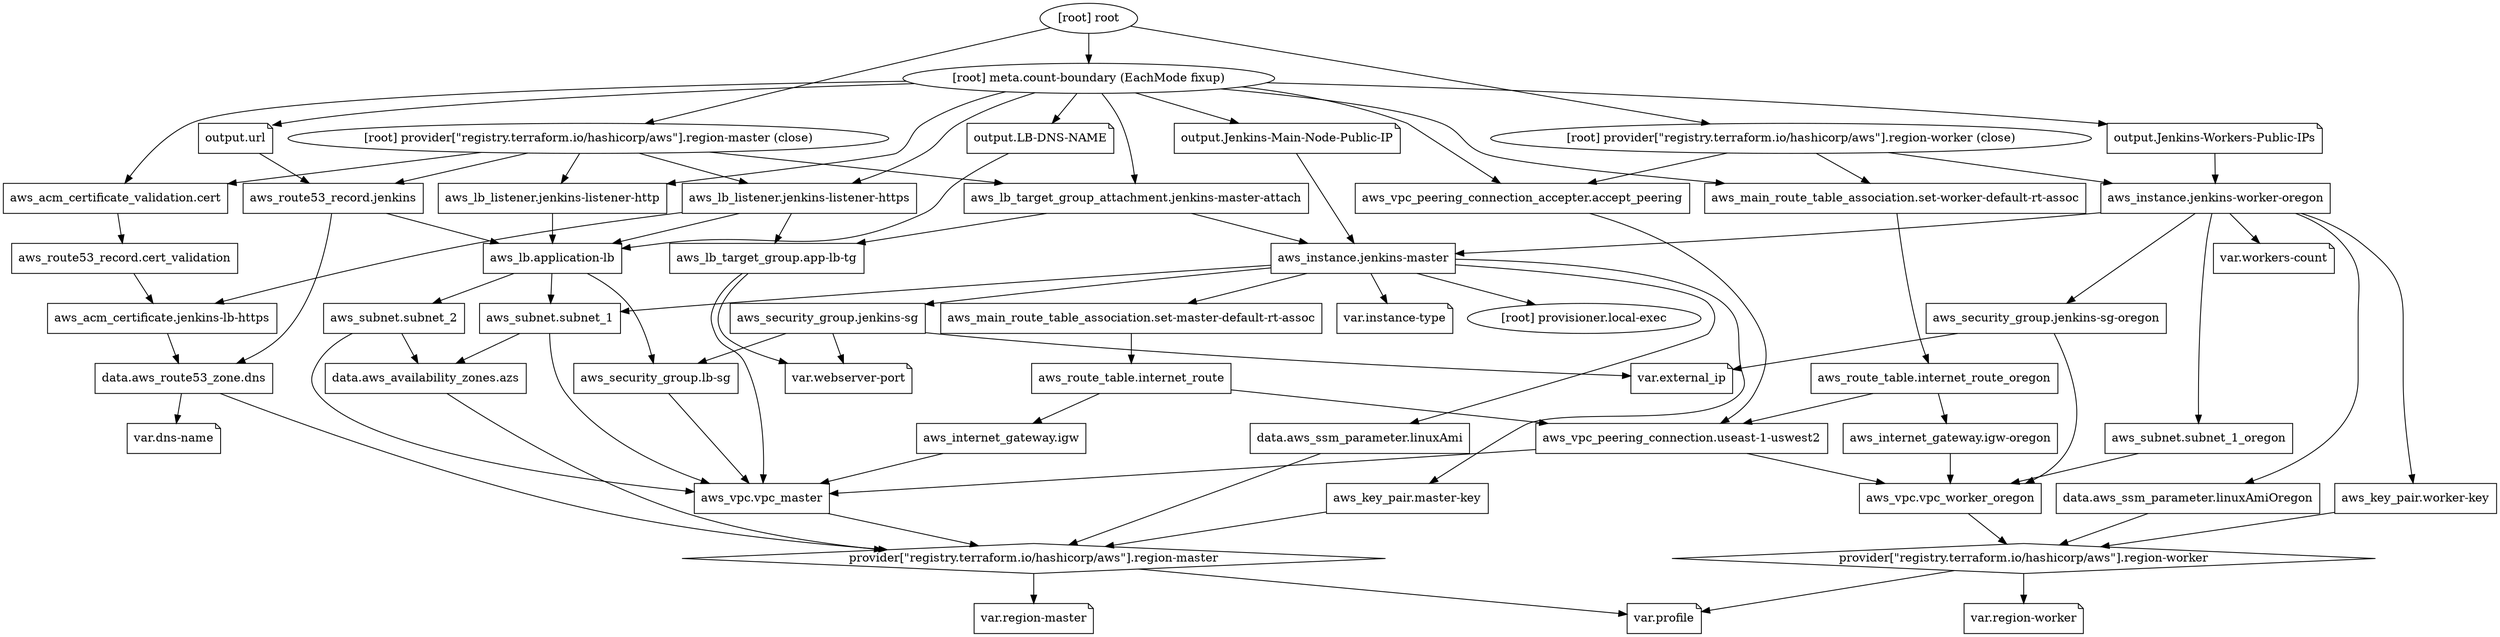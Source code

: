 digraph {
	compound = "true"
	newrank = "true"
	subgraph "root" {
		"[root] aws_acm_certificate.jenkins-lb-https (expand)" [label = "aws_acm_certificate.jenkins-lb-https", shape = "box"]
		"[root] aws_acm_certificate_validation.cert (expand)" [label = "aws_acm_certificate_validation.cert", shape = "box"]
		"[root] aws_instance.jenkins-master (expand)" [label = "aws_instance.jenkins-master", shape = "box"]
		"[root] aws_instance.jenkins-worker-oregon (expand)" [label = "aws_instance.jenkins-worker-oregon", shape = "box"]
		"[root] aws_internet_gateway.igw (expand)" [label = "aws_internet_gateway.igw", shape = "box"]
		"[root] aws_internet_gateway.igw-oregon (expand)" [label = "aws_internet_gateway.igw-oregon", shape = "box"]
		"[root] aws_key_pair.master-key (expand)" [label = "aws_key_pair.master-key", shape = "box"]
		"[root] aws_key_pair.worker-key (expand)" [label = "aws_key_pair.worker-key", shape = "box"]
		"[root] aws_lb.application-lb (expand)" [label = "aws_lb.application-lb", shape = "box"]
		"[root] aws_lb_listener.jenkins-listener-http (expand)" [label = "aws_lb_listener.jenkins-listener-http", shape = "box"]
		"[root] aws_lb_listener.jenkins-listener-https (expand)" [label = "aws_lb_listener.jenkins-listener-https", shape = "box"]
		"[root] aws_lb_target_group.app-lb-tg (expand)" [label = "aws_lb_target_group.app-lb-tg", shape = "box"]
		"[root] aws_lb_target_group_attachment.jenkins-master-attach (expand)" [label = "aws_lb_target_group_attachment.jenkins-master-attach", shape = "box"]
		"[root] aws_main_route_table_association.set-master-default-rt-assoc (expand)" [label = "aws_main_route_table_association.set-master-default-rt-assoc", shape = "box"]
		"[root] aws_main_route_table_association.set-worker-default-rt-assoc (expand)" [label = "aws_main_route_table_association.set-worker-default-rt-assoc", shape = "box"]
		"[root] aws_route53_record.cert_validation (expand)" [label = "aws_route53_record.cert_validation", shape = "box"]
		"[root] aws_route53_record.jenkins (expand)" [label = "aws_route53_record.jenkins", shape = "box"]
		"[root] aws_route_table.internet_route (expand)" [label = "aws_route_table.internet_route", shape = "box"]
		"[root] aws_route_table.internet_route_oregon (expand)" [label = "aws_route_table.internet_route_oregon", shape = "box"]
		"[root] aws_security_group.jenkins-sg (expand)" [label = "aws_security_group.jenkins-sg", shape = "box"]
		"[root] aws_security_group.jenkins-sg-oregon (expand)" [label = "aws_security_group.jenkins-sg-oregon", shape = "box"]
		"[root] aws_security_group.lb-sg (expand)" [label = "aws_security_group.lb-sg", shape = "box"]
		"[root] aws_subnet.subnet_1 (expand)" [label = "aws_subnet.subnet_1", shape = "box"]
		"[root] aws_subnet.subnet_1_oregon (expand)" [label = "aws_subnet.subnet_1_oregon", shape = "box"]
		"[root] aws_subnet.subnet_2 (expand)" [label = "aws_subnet.subnet_2", shape = "box"]
		"[root] aws_vpc.vpc_master (expand)" [label = "aws_vpc.vpc_master", shape = "box"]
		"[root] aws_vpc.vpc_worker_oregon (expand)" [label = "aws_vpc.vpc_worker_oregon", shape = "box"]
		"[root] aws_vpc_peering_connection.useast-1-uswest2 (expand)" [label = "aws_vpc_peering_connection.useast-1-uswest2", shape = "box"]
		"[root] aws_vpc_peering_connection_accepter.accept_peering (expand)" [label = "aws_vpc_peering_connection_accepter.accept_peering", shape = "box"]
		"[root] data.aws_availability_zones.azs (expand)" [label = "data.aws_availability_zones.azs", shape = "box"]
		"[root] data.aws_route53_zone.dns (expand)" [label = "data.aws_route53_zone.dns", shape = "box"]
		"[root] data.aws_ssm_parameter.linuxAmi (expand)" [label = "data.aws_ssm_parameter.linuxAmi", shape = "box"]
		"[root] data.aws_ssm_parameter.linuxAmiOregon (expand)" [label = "data.aws_ssm_parameter.linuxAmiOregon", shape = "box"]
		"[root] output.Jenkins-Main-Node-Public-IP" [label = "output.Jenkins-Main-Node-Public-IP", shape = "note"]
		"[root] output.Jenkins-Workers-Public-IPs" [label = "output.Jenkins-Workers-Public-IPs", shape = "note"]
		"[root] output.LB-DNS-NAME" [label = "output.LB-DNS-NAME", shape = "note"]
		"[root] output.url" [label = "output.url", shape = "note"]
		"[root] provider[\"registry.terraform.io/hashicorp/aws\"].region-master" [label = "provider[\"registry.terraform.io/hashicorp/aws\"].region-master", shape = "diamond"]
		"[root] provider[\"registry.terraform.io/hashicorp/aws\"].region-worker" [label = "provider[\"registry.terraform.io/hashicorp/aws\"].region-worker", shape = "diamond"]
		"[root] var.dns-name" [label = "var.dns-name", shape = "note"]
		"[root] var.external_ip" [label = "var.external_ip", shape = "note"]
		"[root] var.instance-type" [label = "var.instance-type", shape = "note"]
		"[root] var.profile" [label = "var.profile", shape = "note"]
		"[root] var.region-master" [label = "var.region-master", shape = "note"]
		"[root] var.region-worker" [label = "var.region-worker", shape = "note"]
		"[root] var.webserver-port" [label = "var.webserver-port", shape = "note"]
		"[root] var.workers-count" [label = "var.workers-count", shape = "note"]
		"[root] aws_acm_certificate.jenkins-lb-https (expand)" -> "[root] data.aws_route53_zone.dns (expand)"
		"[root] aws_acm_certificate_validation.cert (expand)" -> "[root] aws_route53_record.cert_validation (expand)"
		"[root] aws_instance.jenkins-master (expand)" -> "[root] aws_key_pair.master-key (expand)"
		"[root] aws_instance.jenkins-master (expand)" -> "[root] aws_main_route_table_association.set-master-default-rt-assoc (expand)"
		"[root] aws_instance.jenkins-master (expand)" -> "[root] aws_security_group.jenkins-sg (expand)"
		"[root] aws_instance.jenkins-master (expand)" -> "[root] aws_subnet.subnet_1 (expand)"
		"[root] aws_instance.jenkins-master (expand)" -> "[root] data.aws_ssm_parameter.linuxAmi (expand)"
		"[root] aws_instance.jenkins-master (expand)" -> "[root] provisioner.local-exec"
		"[root] aws_instance.jenkins-master (expand)" -> "[root] var.instance-type"
		"[root] aws_instance.jenkins-worker-oregon (expand)" -> "[root] aws_instance.jenkins-master (expand)"
		"[root] aws_instance.jenkins-worker-oregon (expand)" -> "[root] aws_key_pair.worker-key (expand)"
		"[root] aws_instance.jenkins-worker-oregon (expand)" -> "[root] aws_security_group.jenkins-sg-oregon (expand)"
		"[root] aws_instance.jenkins-worker-oregon (expand)" -> "[root] aws_subnet.subnet_1_oregon (expand)"
		"[root] aws_instance.jenkins-worker-oregon (expand)" -> "[root] data.aws_ssm_parameter.linuxAmiOregon (expand)"
		"[root] aws_instance.jenkins-worker-oregon (expand)" -> "[root] var.workers-count"
		"[root] aws_internet_gateway.igw (expand)" -> "[root] aws_vpc.vpc_master (expand)"
		"[root] aws_internet_gateway.igw-oregon (expand)" -> "[root] aws_vpc.vpc_worker_oregon (expand)"
		"[root] aws_key_pair.master-key (expand)" -> "[root] provider[\"registry.terraform.io/hashicorp/aws\"].region-master"
		"[root] aws_key_pair.worker-key (expand)" -> "[root] provider[\"registry.terraform.io/hashicorp/aws\"].region-worker"
		"[root] aws_lb.application-lb (expand)" -> "[root] aws_security_group.lb-sg (expand)"
		"[root] aws_lb.application-lb (expand)" -> "[root] aws_subnet.subnet_1 (expand)"
		"[root] aws_lb.application-lb (expand)" -> "[root] aws_subnet.subnet_2 (expand)"
		"[root] aws_lb_listener.jenkins-listener-http (expand)" -> "[root] aws_lb.application-lb (expand)"
		"[root] aws_lb_listener.jenkins-listener-https (expand)" -> "[root] aws_acm_certificate.jenkins-lb-https (expand)"
		"[root] aws_lb_listener.jenkins-listener-https (expand)" -> "[root] aws_lb.application-lb (expand)"
		"[root] aws_lb_listener.jenkins-listener-https (expand)" -> "[root] aws_lb_target_group.app-lb-tg (expand)"
		"[root] aws_lb_target_group.app-lb-tg (expand)" -> "[root] aws_vpc.vpc_master (expand)"
		"[root] aws_lb_target_group.app-lb-tg (expand)" -> "[root] var.webserver-port"
		"[root] aws_lb_target_group_attachment.jenkins-master-attach (expand)" -> "[root] aws_instance.jenkins-master (expand)"
		"[root] aws_lb_target_group_attachment.jenkins-master-attach (expand)" -> "[root] aws_lb_target_group.app-lb-tg (expand)"
		"[root] aws_main_route_table_association.set-master-default-rt-assoc (expand)" -> "[root] aws_route_table.internet_route (expand)"
		"[root] aws_main_route_table_association.set-worker-default-rt-assoc (expand)" -> "[root] aws_route_table.internet_route_oregon (expand)"
		"[root] aws_route53_record.cert_validation (expand)" -> "[root] aws_acm_certificate.jenkins-lb-https (expand)"
		"[root] aws_route53_record.jenkins (expand)" -> "[root] aws_lb.application-lb (expand)"
		"[root] aws_route53_record.jenkins (expand)" -> "[root] data.aws_route53_zone.dns (expand)"
		"[root] aws_route_table.internet_route (expand)" -> "[root] aws_internet_gateway.igw (expand)"
		"[root] aws_route_table.internet_route (expand)" -> "[root] aws_vpc_peering_connection.useast-1-uswest2 (expand)"
		"[root] aws_route_table.internet_route_oregon (expand)" -> "[root] aws_internet_gateway.igw-oregon (expand)"
		"[root] aws_route_table.internet_route_oregon (expand)" -> "[root] aws_vpc_peering_connection.useast-1-uswest2 (expand)"
		"[root] aws_security_group.jenkins-sg (expand)" -> "[root] aws_security_group.lb-sg (expand)"
		"[root] aws_security_group.jenkins-sg (expand)" -> "[root] var.external_ip"
		"[root] aws_security_group.jenkins-sg (expand)" -> "[root] var.webserver-port"
		"[root] aws_security_group.jenkins-sg-oregon (expand)" -> "[root] aws_vpc.vpc_worker_oregon (expand)"
		"[root] aws_security_group.jenkins-sg-oregon (expand)" -> "[root] var.external_ip"
		"[root] aws_security_group.lb-sg (expand)" -> "[root] aws_vpc.vpc_master (expand)"
		"[root] aws_subnet.subnet_1 (expand)" -> "[root] aws_vpc.vpc_master (expand)"
		"[root] aws_subnet.subnet_1 (expand)" -> "[root] data.aws_availability_zones.azs (expand)"
		"[root] aws_subnet.subnet_1_oregon (expand)" -> "[root] aws_vpc.vpc_worker_oregon (expand)"
		"[root] aws_subnet.subnet_2 (expand)" -> "[root] aws_vpc.vpc_master (expand)"
		"[root] aws_subnet.subnet_2 (expand)" -> "[root] data.aws_availability_zones.azs (expand)"
		"[root] aws_vpc.vpc_master (expand)" -> "[root] provider[\"registry.terraform.io/hashicorp/aws\"].region-master"
		"[root] aws_vpc.vpc_worker_oregon (expand)" -> "[root] provider[\"registry.terraform.io/hashicorp/aws\"].region-worker"
		"[root] aws_vpc_peering_connection.useast-1-uswest2 (expand)" -> "[root] aws_vpc.vpc_master (expand)"
		"[root] aws_vpc_peering_connection.useast-1-uswest2 (expand)" -> "[root] aws_vpc.vpc_worker_oregon (expand)"
		"[root] aws_vpc_peering_connection_accepter.accept_peering (expand)" -> "[root] aws_vpc_peering_connection.useast-1-uswest2 (expand)"
		"[root] data.aws_availability_zones.azs (expand)" -> "[root] provider[\"registry.terraform.io/hashicorp/aws\"].region-master"
		"[root] data.aws_route53_zone.dns (expand)" -> "[root] provider[\"registry.terraform.io/hashicorp/aws\"].region-master"
		"[root] data.aws_route53_zone.dns (expand)" -> "[root] var.dns-name"
		"[root] data.aws_ssm_parameter.linuxAmi (expand)" -> "[root] provider[\"registry.terraform.io/hashicorp/aws\"].region-master"
		"[root] data.aws_ssm_parameter.linuxAmiOregon (expand)" -> "[root] provider[\"registry.terraform.io/hashicorp/aws\"].region-worker"
		"[root] meta.count-boundary (EachMode fixup)" -> "[root] aws_acm_certificate_validation.cert (expand)"
		"[root] meta.count-boundary (EachMode fixup)" -> "[root] aws_lb_listener.jenkins-listener-http (expand)"
		"[root] meta.count-boundary (EachMode fixup)" -> "[root] aws_lb_listener.jenkins-listener-https (expand)"
		"[root] meta.count-boundary (EachMode fixup)" -> "[root] aws_lb_target_group_attachment.jenkins-master-attach (expand)"
		"[root] meta.count-boundary (EachMode fixup)" -> "[root] aws_main_route_table_association.set-worker-default-rt-assoc (expand)"
		"[root] meta.count-boundary (EachMode fixup)" -> "[root] aws_vpc_peering_connection_accepter.accept_peering (expand)"
		"[root] meta.count-boundary (EachMode fixup)" -> "[root] output.Jenkins-Main-Node-Public-IP"
		"[root] meta.count-boundary (EachMode fixup)" -> "[root] output.Jenkins-Workers-Public-IPs"
		"[root] meta.count-boundary (EachMode fixup)" -> "[root] output.LB-DNS-NAME"
		"[root] meta.count-boundary (EachMode fixup)" -> "[root] output.url"
		"[root] output.Jenkins-Main-Node-Public-IP" -> "[root] aws_instance.jenkins-master (expand)"
		"[root] output.Jenkins-Workers-Public-IPs" -> "[root] aws_instance.jenkins-worker-oregon (expand)"
		"[root] output.LB-DNS-NAME" -> "[root] aws_lb.application-lb (expand)"
		"[root] output.url" -> "[root] aws_route53_record.jenkins (expand)"
		"[root] provider[\"registry.terraform.io/hashicorp/aws\"].region-master (close)" -> "[root] aws_acm_certificate_validation.cert (expand)"
		"[root] provider[\"registry.terraform.io/hashicorp/aws\"].region-master (close)" -> "[root] aws_lb_listener.jenkins-listener-http (expand)"
		"[root] provider[\"registry.terraform.io/hashicorp/aws\"].region-master (close)" -> "[root] aws_lb_listener.jenkins-listener-https (expand)"
		"[root] provider[\"registry.terraform.io/hashicorp/aws\"].region-master (close)" -> "[root] aws_lb_target_group_attachment.jenkins-master-attach (expand)"
		"[root] provider[\"registry.terraform.io/hashicorp/aws\"].region-master (close)" -> "[root] aws_route53_record.jenkins (expand)"
		"[root] provider[\"registry.terraform.io/hashicorp/aws\"].region-master" -> "[root] var.profile"
		"[root] provider[\"registry.terraform.io/hashicorp/aws\"].region-master" -> "[root] var.region-master"
		"[root] provider[\"registry.terraform.io/hashicorp/aws\"].region-worker (close)" -> "[root] aws_instance.jenkins-worker-oregon (expand)"
		"[root] provider[\"registry.terraform.io/hashicorp/aws\"].region-worker (close)" -> "[root] aws_main_route_table_association.set-worker-default-rt-assoc (expand)"
		"[root] provider[\"registry.terraform.io/hashicorp/aws\"].region-worker (close)" -> "[root] aws_vpc_peering_connection_accepter.accept_peering (expand)"
		"[root] provider[\"registry.terraform.io/hashicorp/aws\"].region-worker" -> "[root] var.profile"
		"[root] provider[\"registry.terraform.io/hashicorp/aws\"].region-worker" -> "[root] var.region-worker"
		"[root] root" -> "[root] meta.count-boundary (EachMode fixup)"
		"[root] root" -> "[root] provider[\"registry.terraform.io/hashicorp/aws\"].region-master (close)"
		"[root] root" -> "[root] provider[\"registry.terraform.io/hashicorp/aws\"].region-worker (close)"
	}
}


